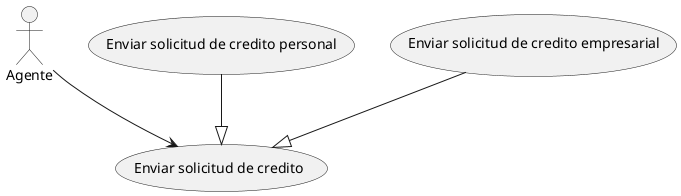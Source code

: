 @startuml
actor "Agente" as actor1
"Enviar solicitud de credito" as (Solicitud)
"Enviar solicitud de credito personal" as (SolicitudPersonal)
"Enviar solicitud de credito empresarial" as (SolicitudEmpresarial)
actor1 --> Solicitud
SolicitudPersonal --|> Solicitud
SolicitudEmpresarial --|> Solicitud
@enduml